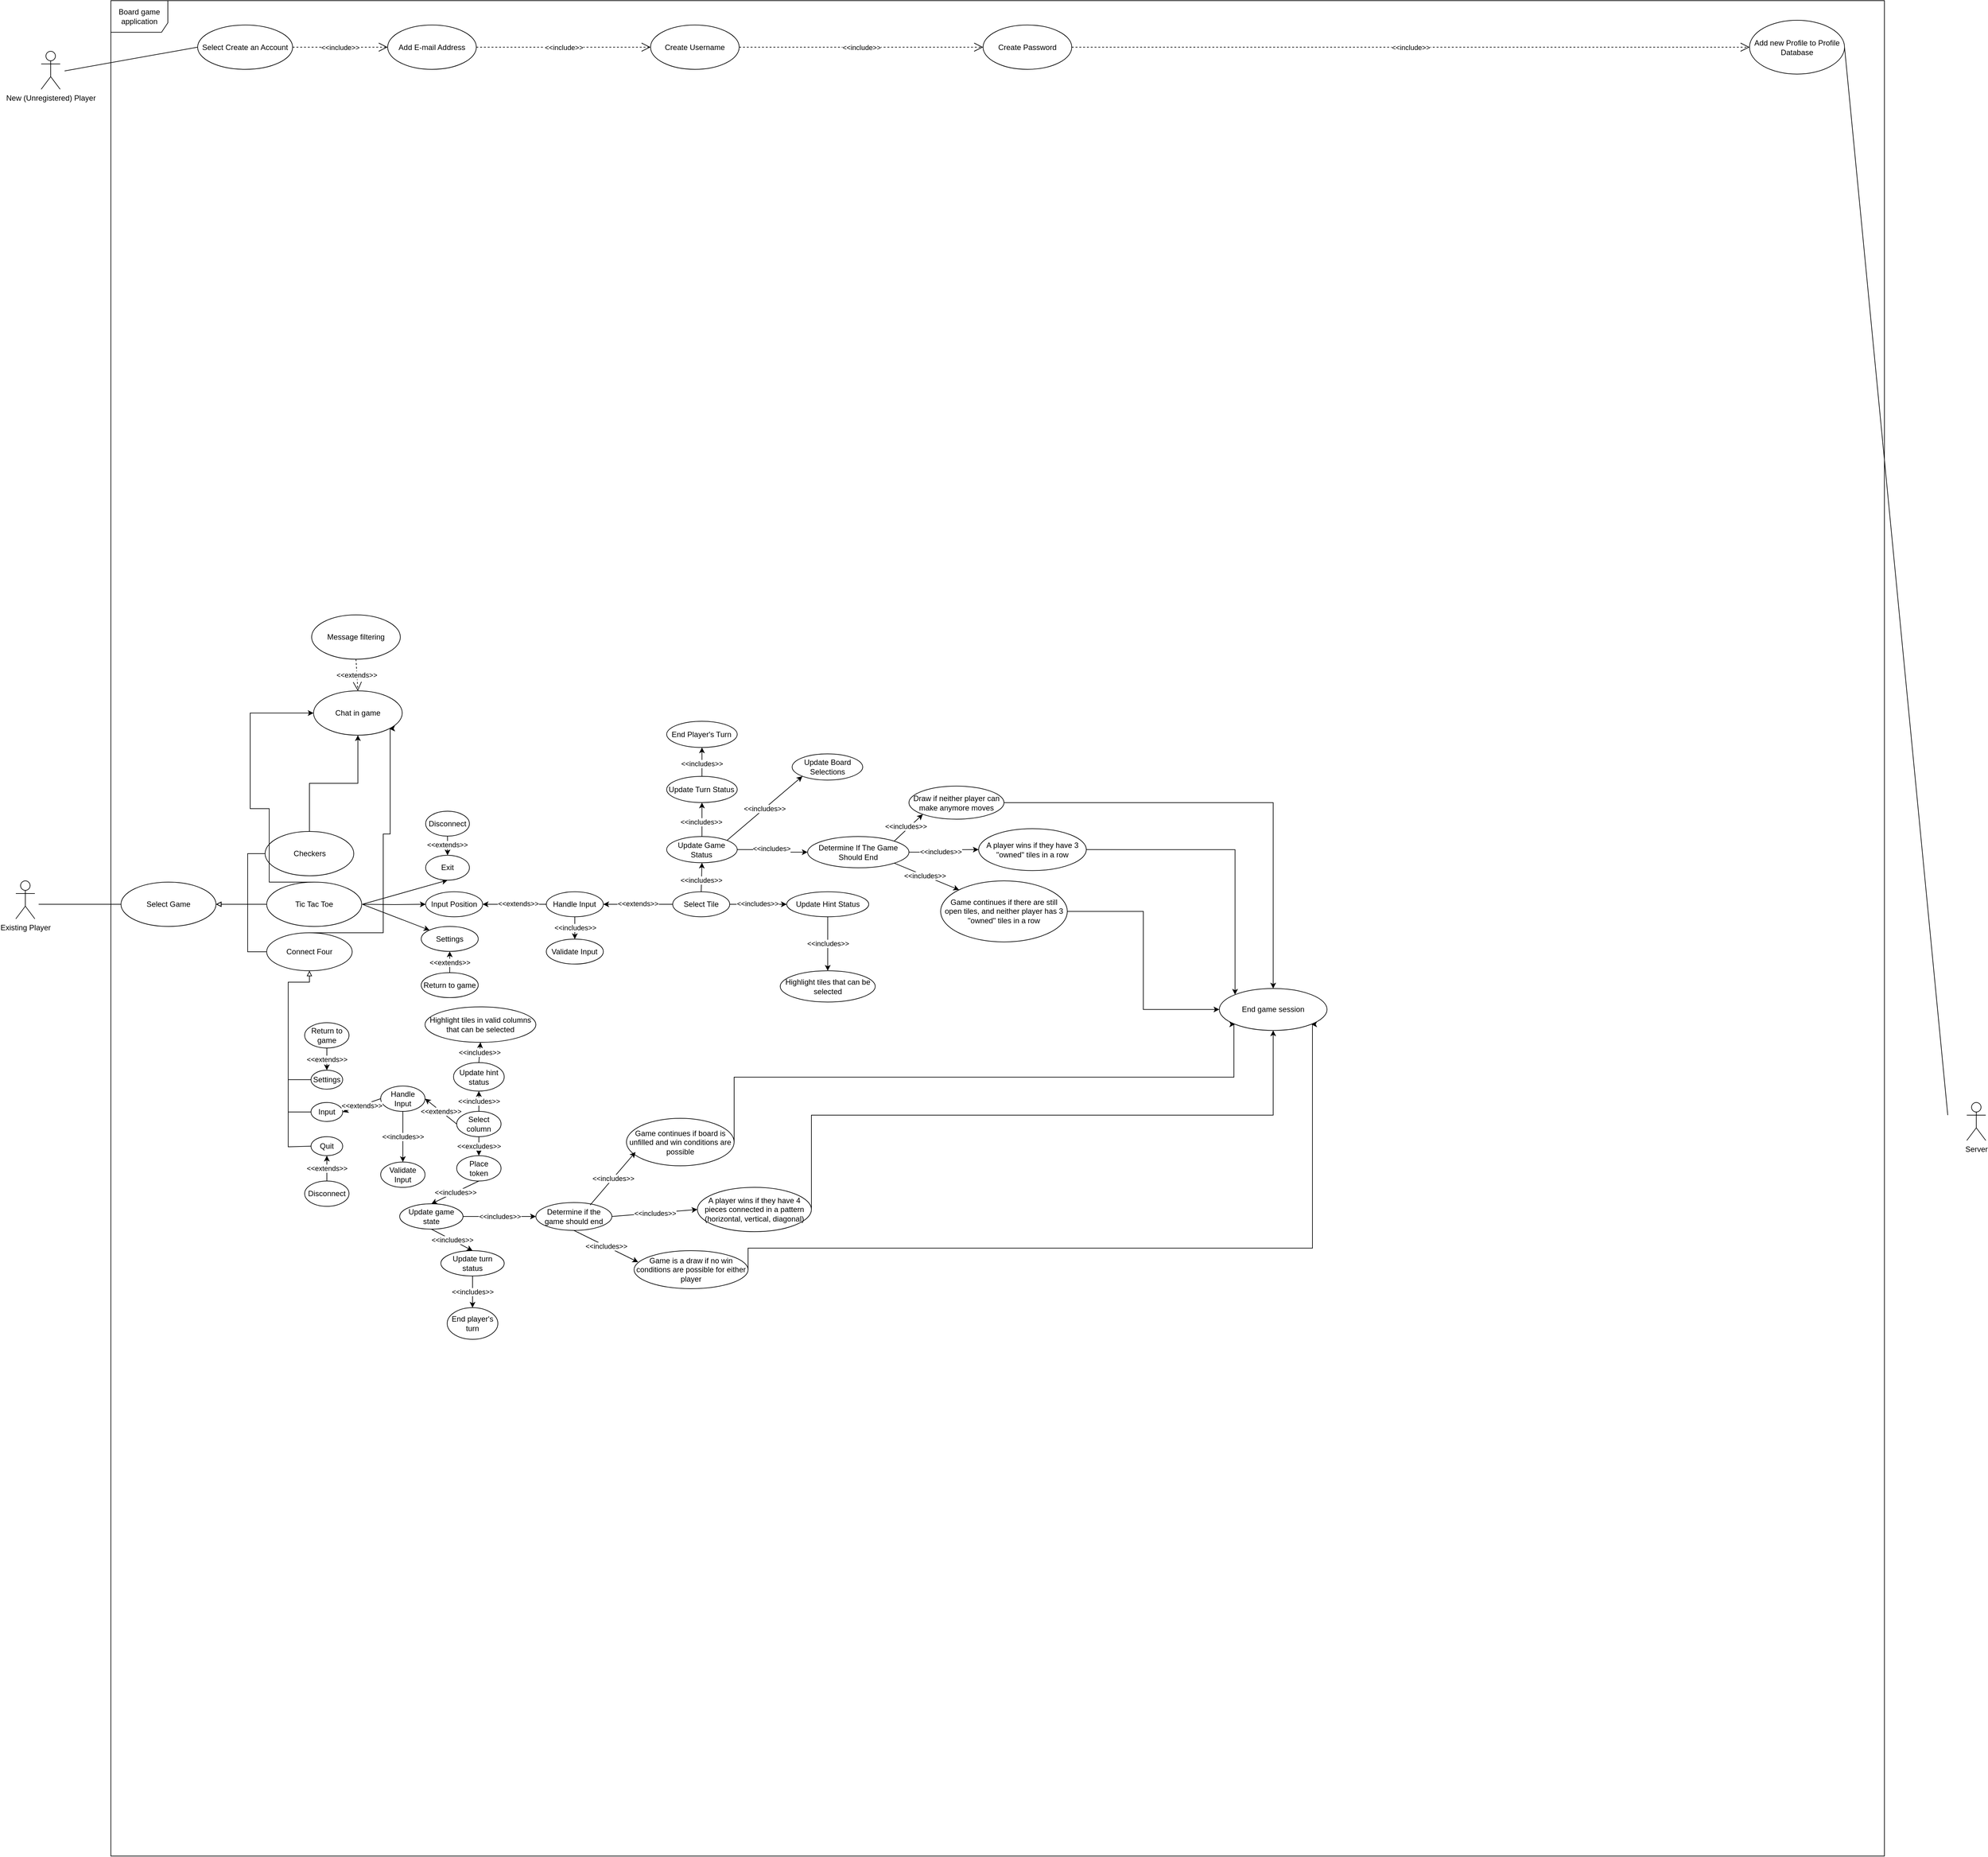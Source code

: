 <mxfile version="26.1.0">
  <diagram name="Page-1" id="kYGylHji6Wq-BecE1PAi">
    <mxGraphModel dx="1420" dy="2403" grid="1" gridSize="10" guides="1" tooltips="1" connect="1" arrows="1" fold="1" page="1" pageScale="1" pageWidth="850" pageHeight="1100" math="0" shadow="0">
      <root>
        <mxCell id="0" />
        <mxCell id="1" parent="0" />
        <mxCell id="ud8ChuTrlsNvuFz3QuCy-1" value="Board game application" style="shape=umlFrame;whiteSpace=wrap;html=1;pointerEvents=0;width=90;height=50;" vertex="1" parent="1">
          <mxGeometry x="270" y="-800" width="2800" height="2930" as="geometry" />
        </mxCell>
        <mxCell id="ud8ChuTrlsNvuFz3QuCy-2" value="Existing Player" style="shape=umlActor;verticalLabelPosition=bottom;verticalAlign=top;html=1;" vertex="1" parent="1">
          <mxGeometry x="120" y="590" width="30" height="60" as="geometry" />
        </mxCell>
        <mxCell id="ud8ChuTrlsNvuFz3QuCy-3" value="New (Unregistered) Player" style="shape=umlActor;verticalLabelPosition=bottom;verticalAlign=top;html=1;" vertex="1" parent="1">
          <mxGeometry x="160" y="-720" width="30" height="60" as="geometry" />
        </mxCell>
        <mxCell id="ud8ChuTrlsNvuFz3QuCy-10" value="Select Create an Account" style="ellipse;whiteSpace=wrap;html=1;" vertex="1" parent="1">
          <mxGeometry x="407" y="-761.5" width="150" height="70" as="geometry" />
        </mxCell>
        <mxCell id="ud8ChuTrlsNvuFz3QuCy-12" value="Create Username" style="ellipse;whiteSpace=wrap;html=1;" vertex="1" parent="1">
          <mxGeometry x="1122" y="-761.5" width="140" height="70" as="geometry" />
        </mxCell>
        <mxCell id="ud8ChuTrlsNvuFz3QuCy-16" value="Create Password" style="ellipse;whiteSpace=wrap;html=1;" vertex="1" parent="1">
          <mxGeometry x="1647" y="-761.5" width="140" height="70" as="geometry" />
        </mxCell>
        <mxCell id="ud8ChuTrlsNvuFz3QuCy-18" value="Add E-mail Address" style="ellipse;whiteSpace=wrap;html=1;" vertex="1" parent="1">
          <mxGeometry x="707" y="-761.5" width="140" height="70" as="geometry" />
        </mxCell>
        <mxCell id="ud8ChuTrlsNvuFz3QuCy-20" value="Add new Profile to Profile Database" style="ellipse;whiteSpace=wrap;html=1;" vertex="1" parent="1">
          <mxGeometry x="2857" y="-769" width="150" height="85" as="geometry" />
        </mxCell>
        <mxCell id="ud8ChuTrlsNvuFz3QuCy-22" value="Server" style="shape=umlActor;verticalLabelPosition=bottom;verticalAlign=top;html=1;" vertex="1" parent="1">
          <mxGeometry x="3200" y="940" width="30" height="60" as="geometry" />
        </mxCell>
        <mxCell id="ud8ChuTrlsNvuFz3QuCy-24" value="" style="endArrow=none;html=1;rounded=0;exitX=1;exitY=0.5;exitDx=0;exitDy=0;" edge="1" parent="1" source="ud8ChuTrlsNvuFz3QuCy-20">
          <mxGeometry width="50" height="50" relative="1" as="geometry">
            <mxPoint x="1490" y="310" as="sourcePoint" />
            <mxPoint x="3170" y="960" as="targetPoint" />
          </mxGeometry>
        </mxCell>
        <mxCell id="ud8ChuTrlsNvuFz3QuCy-25" value="&amp;lt;&amp;lt;include&amp;gt;&amp;gt;" style="endArrow=open;endSize=12;dashed=1;html=1;rounded=0;entryX=0;entryY=0.5;entryDx=0;entryDy=0;exitX=1;exitY=0.5;exitDx=0;exitDy=0;" edge="1" parent="1" source="ud8ChuTrlsNvuFz3QuCy-16" target="ud8ChuTrlsNvuFz3QuCy-20">
          <mxGeometry width="160" relative="1" as="geometry">
            <mxPoint x="1347" y="-499" as="sourcePoint" />
            <mxPoint x="1507" y="-499" as="targetPoint" />
          </mxGeometry>
        </mxCell>
        <mxCell id="ud8ChuTrlsNvuFz3QuCy-26" value="&amp;lt;&amp;lt;include&amp;gt;&amp;gt;" style="endArrow=open;endSize=12;dashed=1;html=1;rounded=0;entryX=0;entryY=0.5;entryDx=0;entryDy=0;exitX=1;exitY=0.5;exitDx=0;exitDy=0;" edge="1" parent="1" source="ud8ChuTrlsNvuFz3QuCy-12" target="ud8ChuTrlsNvuFz3QuCy-16">
          <mxGeometry width="160" relative="1" as="geometry">
            <mxPoint x="1188" y="-671" as="sourcePoint" />
            <mxPoint x="1597" y="-691" as="targetPoint" />
          </mxGeometry>
        </mxCell>
        <mxCell id="ud8ChuTrlsNvuFz3QuCy-27" value="&amp;lt;&amp;lt;include&amp;gt;&amp;gt;" style="endArrow=open;endSize=12;dashed=1;html=1;rounded=0;entryX=0;entryY=0.5;entryDx=0;entryDy=0;exitX=1;exitY=0.5;exitDx=0;exitDy=0;" edge="1" parent="1" source="ud8ChuTrlsNvuFz3QuCy-18" target="ud8ChuTrlsNvuFz3QuCy-12">
          <mxGeometry width="160" relative="1" as="geometry">
            <mxPoint x="946" y="-671" as="sourcePoint" />
            <mxPoint x="1048" y="-671" as="targetPoint" />
          </mxGeometry>
        </mxCell>
        <mxCell id="ud8ChuTrlsNvuFz3QuCy-28" value="&amp;lt;&amp;lt;include&amp;gt;&amp;gt;" style="endArrow=open;endSize=12;dashed=1;html=1;rounded=0;entryX=0;entryY=0.5;entryDx=0;entryDy=0;exitX=1;exitY=0.5;exitDx=0;exitDy=0;" edge="1" parent="1" source="ud8ChuTrlsNvuFz3QuCy-10" target="ud8ChuTrlsNvuFz3QuCy-18">
          <mxGeometry width="160" relative="1" as="geometry">
            <mxPoint x="956" y="-661" as="sourcePoint" />
            <mxPoint x="1058" y="-661" as="targetPoint" />
          </mxGeometry>
        </mxCell>
        <mxCell id="ud8ChuTrlsNvuFz3QuCy-29" value="" style="endArrow=none;html=1;rounded=0;entryX=0;entryY=0.5;entryDx=0;entryDy=0;" edge="1" parent="1" target="ud8ChuTrlsNvuFz3QuCy-10">
          <mxGeometry width="50" height="50" relative="1" as="geometry">
            <mxPoint x="197" y="-689" as="sourcePoint" />
            <mxPoint x="767" y="-499" as="targetPoint" />
          </mxGeometry>
        </mxCell>
        <mxCell id="ud8ChuTrlsNvuFz3QuCy-32" style="rounded=0;orthogonalLoop=1;jettySize=auto;html=1;entryX=0;entryY=0.5;entryDx=0;entryDy=0;endArrow=none;startFill=0;" edge="1" parent="1" target="ud8ChuTrlsNvuFz3QuCy-33">
          <mxGeometry relative="1" as="geometry">
            <mxPoint x="156" y="627" as="sourcePoint" />
          </mxGeometry>
        </mxCell>
        <mxCell id="ud8ChuTrlsNvuFz3QuCy-33" value="Select Game" style="ellipse;whiteSpace=wrap;html=1;" vertex="1" parent="1">
          <mxGeometry x="286" y="592" width="150" height="70" as="geometry" />
        </mxCell>
        <mxCell id="ud8ChuTrlsNvuFz3QuCy-158" value="" style="edgeStyle=orthogonalEdgeStyle;rounded=0;orthogonalLoop=1;jettySize=auto;html=1;" edge="1" parent="1" source="ud8ChuTrlsNvuFz3QuCy-34" target="ud8ChuTrlsNvuFz3QuCy-157">
          <mxGeometry relative="1" as="geometry" />
        </mxCell>
        <mxCell id="ud8ChuTrlsNvuFz3QuCy-34" value="Checkers" style="ellipse;whiteSpace=wrap;html=1;" vertex="1" parent="1">
          <mxGeometry x="513.5" y="512" width="140" height="70" as="geometry" />
        </mxCell>
        <mxCell id="ud8ChuTrlsNvuFz3QuCy-35" style="edgeStyle=orthogonalEdgeStyle;rounded=0;orthogonalLoop=1;jettySize=auto;html=1;endArrow=block;endFill=0;" edge="1" parent="1">
          <mxGeometry relative="1" as="geometry">
            <mxPoint x="436" y="627" as="targetPoint" />
            <mxPoint x="516" y="627" as="sourcePoint" />
          </mxGeometry>
        </mxCell>
        <mxCell id="ud8ChuTrlsNvuFz3QuCy-36" style="edgeStyle=orthogonalEdgeStyle;rounded=0;orthogonalLoop=1;jettySize=auto;html=1;entryX=1;entryY=0.5;entryDx=0;entryDy=0;endArrow=block;endFill=0;exitX=0;exitY=0.5;exitDx=0;exitDy=0;" edge="1" parent="1" source="ud8ChuTrlsNvuFz3QuCy-37">
          <mxGeometry relative="1" as="geometry">
            <Array as="points">
              <mxPoint x="486" y="702" />
              <mxPoint x="486" y="627" />
            </Array>
            <mxPoint x="436" y="627" as="targetPoint" />
          </mxGeometry>
        </mxCell>
        <mxCell id="ud8ChuTrlsNvuFz3QuCy-160" style="edgeStyle=orthogonalEdgeStyle;rounded=0;orthogonalLoop=1;jettySize=auto;html=1;exitX=0.5;exitY=0;exitDx=0;exitDy=0;entryX=1;entryY=1;entryDx=0;entryDy=0;" edge="1" parent="1" source="ud8ChuTrlsNvuFz3QuCy-37" target="ud8ChuTrlsNvuFz3QuCy-157">
          <mxGeometry relative="1" as="geometry">
            <Array as="points">
              <mxPoint x="700" y="672" />
              <mxPoint x="700" y="516" />
              <mxPoint x="711" y="516" />
            </Array>
          </mxGeometry>
        </mxCell>
        <mxCell id="ud8ChuTrlsNvuFz3QuCy-37" value="Connect Four" style="ellipse;whiteSpace=wrap;html=1;" vertex="1" parent="1">
          <mxGeometry x="516" y="672" width="135" height="60" as="geometry" />
        </mxCell>
        <mxCell id="ud8ChuTrlsNvuFz3QuCy-38" style="edgeStyle=orthogonalEdgeStyle;rounded=0;orthogonalLoop=1;jettySize=auto;html=1;exitX=0;exitY=0.5;exitDx=0;exitDy=0;entryX=1;entryY=0.5;entryDx=0;entryDy=0;endArrow=block;endFill=0;" edge="1" parent="1" source="ud8ChuTrlsNvuFz3QuCy-34" target="ud8ChuTrlsNvuFz3QuCy-33">
          <mxGeometry relative="1" as="geometry">
            <mxPoint x="661" y="572" as="sourcePoint" />
            <mxPoint x="436" y="627" as="targetPoint" />
            <Array as="points">
              <mxPoint x="486" y="547" />
              <mxPoint x="486" y="627" />
            </Array>
          </mxGeometry>
        </mxCell>
        <mxCell id="ud8ChuTrlsNvuFz3QuCy-159" style="edgeStyle=orthogonalEdgeStyle;rounded=0;orthogonalLoop=1;jettySize=auto;html=1;exitX=0.5;exitY=0;exitDx=0;exitDy=0;entryX=0;entryY=0.5;entryDx=0;entryDy=0;" edge="1" parent="1" source="ud8ChuTrlsNvuFz3QuCy-39" target="ud8ChuTrlsNvuFz3QuCy-157">
          <mxGeometry relative="1" as="geometry">
            <Array as="points">
              <mxPoint x="520" y="592" />
              <mxPoint x="520" y="476" />
              <mxPoint x="490" y="476" />
              <mxPoint x="490" y="325" />
            </Array>
          </mxGeometry>
        </mxCell>
        <mxCell id="ud8ChuTrlsNvuFz3QuCy-39" value="Tic Tac Toe" style="ellipse;whiteSpace=wrap;html=1;" vertex="1" parent="1">
          <mxGeometry x="516" y="592" width="150" height="70" as="geometry" />
        </mxCell>
        <mxCell id="ud8ChuTrlsNvuFz3QuCy-40" style="rounded=0;orthogonalLoop=1;jettySize=auto;html=1;entryX=0.5;entryY=1;entryDx=0;entryDy=0;" edge="1" parent="1" target="ud8ChuTrlsNvuFz3QuCy-42">
          <mxGeometry relative="1" as="geometry">
            <mxPoint x="667" y="627" as="sourcePoint" />
          </mxGeometry>
        </mxCell>
        <mxCell id="ud8ChuTrlsNvuFz3QuCy-41" value="" style="group" vertex="1" connectable="0" parent="1">
          <mxGeometry x="767" y="459" width="69.07" height="130" as="geometry" />
        </mxCell>
        <mxCell id="ud8ChuTrlsNvuFz3QuCy-42" value="Exit" style="ellipse;whiteSpace=wrap;html=1;" vertex="1" parent="ud8ChuTrlsNvuFz3QuCy-41">
          <mxGeometry y="90.606" width="69.07" height="39.394" as="geometry" />
        </mxCell>
        <mxCell id="ud8ChuTrlsNvuFz3QuCy-43" value="Disconnect" style="ellipse;whiteSpace=wrap;html=1;" vertex="1" parent="ud8ChuTrlsNvuFz3QuCy-41">
          <mxGeometry y="21" width="69.07" height="39.394" as="geometry" />
        </mxCell>
        <mxCell id="ud8ChuTrlsNvuFz3QuCy-44" style="edgeStyle=orthogonalEdgeStyle;rounded=0;orthogonalLoop=1;jettySize=auto;html=1;exitX=0.5;exitY=1;exitDx=0;exitDy=0;entryX=0.5;entryY=0;entryDx=0;entryDy=0;" edge="1" parent="ud8ChuTrlsNvuFz3QuCy-41" source="ud8ChuTrlsNvuFz3QuCy-43" target="ud8ChuTrlsNvuFz3QuCy-42">
          <mxGeometry relative="1" as="geometry" />
        </mxCell>
        <mxCell id="ud8ChuTrlsNvuFz3QuCy-45" value="&amp;lt;&amp;lt;extends&amp;gt;&amp;gt;" style="edgeLabel;html=1;align=center;verticalAlign=middle;resizable=0;points=[];" vertex="1" connectable="0" parent="ud8ChuTrlsNvuFz3QuCy-44">
          <mxGeometry x="-0.101" y="-1" relative="1" as="geometry">
            <mxPoint as="offset" />
          </mxGeometry>
        </mxCell>
        <mxCell id="ud8ChuTrlsNvuFz3QuCy-46" value="Input Position" style="ellipse;whiteSpace=wrap;html=1;" vertex="1" parent="1">
          <mxGeometry x="767" y="607.3" width="90" height="39.39" as="geometry" />
        </mxCell>
        <mxCell id="ud8ChuTrlsNvuFz3QuCy-47" value="" style="edgeStyle=orthogonalEdgeStyle;rounded=0;orthogonalLoop=1;jettySize=auto;html=1;exitX=0;exitY=0.5;exitDx=0;exitDy=0;entryX=1;entryY=0.5;entryDx=0;entryDy=0;" edge="1" parent="1" source="ud8ChuTrlsNvuFz3QuCy-51" target="ud8ChuTrlsNvuFz3QuCy-46">
          <mxGeometry relative="1" as="geometry" />
        </mxCell>
        <mxCell id="ud8ChuTrlsNvuFz3QuCy-48" value="&amp;lt;&amp;lt;extends&amp;gt;&amp;gt;" style="edgeLabel;html=1;align=center;verticalAlign=middle;resizable=0;points=[];" vertex="1" connectable="0" parent="ud8ChuTrlsNvuFz3QuCy-47">
          <mxGeometry x="-0.106" y="1" relative="1" as="geometry">
            <mxPoint y="-2" as="offset" />
          </mxGeometry>
        </mxCell>
        <mxCell id="ud8ChuTrlsNvuFz3QuCy-49" style="edgeStyle=orthogonalEdgeStyle;rounded=0;orthogonalLoop=1;jettySize=auto;html=1;exitX=0.5;exitY=1;exitDx=0;exitDy=0;entryX=0.5;entryY=0;entryDx=0;entryDy=0;" edge="1" parent="1" source="ud8ChuTrlsNvuFz3QuCy-51" target="ud8ChuTrlsNvuFz3QuCy-52">
          <mxGeometry relative="1" as="geometry" />
        </mxCell>
        <mxCell id="ud8ChuTrlsNvuFz3QuCy-50" value="&amp;lt;&amp;lt;includes&amp;gt;&amp;gt;" style="edgeLabel;html=1;align=center;verticalAlign=middle;resizable=0;points=[];" vertex="1" connectable="0" parent="ud8ChuTrlsNvuFz3QuCy-49">
          <mxGeometry x="-0.043" relative="1" as="geometry">
            <mxPoint as="offset" />
          </mxGeometry>
        </mxCell>
        <mxCell id="ud8ChuTrlsNvuFz3QuCy-51" value="Handle Input" style="ellipse;whiteSpace=wrap;html=1;" vertex="1" parent="1">
          <mxGeometry x="957.47" y="607.3" width="90" height="39.39" as="geometry" />
        </mxCell>
        <mxCell id="ud8ChuTrlsNvuFz3QuCy-52" value="Validate Input" style="ellipse;whiteSpace=wrap;html=1;" vertex="1" parent="1">
          <mxGeometry x="957.47" y="682" width="90" height="39.39" as="geometry" />
        </mxCell>
        <mxCell id="ud8ChuTrlsNvuFz3QuCy-53" style="edgeStyle=orthogonalEdgeStyle;rounded=0;orthogonalLoop=1;jettySize=auto;html=1;entryX=0;entryY=0.5;entryDx=0;entryDy=0;" edge="1" parent="1" target="ud8ChuTrlsNvuFz3QuCy-46">
          <mxGeometry relative="1" as="geometry">
            <mxPoint x="667" y="627" as="sourcePoint" />
          </mxGeometry>
        </mxCell>
        <mxCell id="ud8ChuTrlsNvuFz3QuCy-54" value="Settings" style="ellipse;whiteSpace=wrap;html=1;" vertex="1" parent="1">
          <mxGeometry x="760" y="662" width="90" height="39.39" as="geometry" />
        </mxCell>
        <mxCell id="ud8ChuTrlsNvuFz3QuCy-55" style="edgeStyle=orthogonalEdgeStyle;rounded=0;orthogonalLoop=1;jettySize=auto;html=1;exitX=0.5;exitY=0;exitDx=0;exitDy=0;entryX=0.5;entryY=1;entryDx=0;entryDy=0;" edge="1" parent="1" source="ud8ChuTrlsNvuFz3QuCy-57" target="ud8ChuTrlsNvuFz3QuCy-54">
          <mxGeometry relative="1" as="geometry" />
        </mxCell>
        <mxCell id="ud8ChuTrlsNvuFz3QuCy-56" value="&amp;lt;&amp;lt;extends&amp;gt;&amp;gt;" style="edgeLabel;html=1;align=center;verticalAlign=middle;resizable=0;points=[];" vertex="1" connectable="0" parent="ud8ChuTrlsNvuFz3QuCy-55">
          <mxGeometry x="-0.045" relative="1" as="geometry">
            <mxPoint as="offset" />
          </mxGeometry>
        </mxCell>
        <mxCell id="ud8ChuTrlsNvuFz3QuCy-57" value="Return to game" style="ellipse;whiteSpace=wrap;html=1;" vertex="1" parent="1">
          <mxGeometry x="760" y="735" width="90" height="39.39" as="geometry" />
        </mxCell>
        <mxCell id="ud8ChuTrlsNvuFz3QuCy-58" style="rounded=0;orthogonalLoop=1;jettySize=auto;html=1;entryX=0;entryY=0;entryDx=0;entryDy=0;" edge="1" parent="1" target="ud8ChuTrlsNvuFz3QuCy-54">
          <mxGeometry relative="1" as="geometry">
            <mxPoint x="667" y="627" as="sourcePoint" />
          </mxGeometry>
        </mxCell>
        <mxCell id="ud8ChuTrlsNvuFz3QuCy-59" style="rounded=0;orthogonalLoop=1;jettySize=auto;html=1;exitX=0;exitY=0.5;exitDx=0;exitDy=0;entryX=1;entryY=0.5;entryDx=0;entryDy=0;" edge="1" parent="1" source="ud8ChuTrlsNvuFz3QuCy-65" target="ud8ChuTrlsNvuFz3QuCy-51">
          <mxGeometry relative="1" as="geometry" />
        </mxCell>
        <mxCell id="ud8ChuTrlsNvuFz3QuCy-60" value="&amp;lt;&amp;lt;extends&amp;gt;&amp;gt;" style="edgeLabel;html=1;align=center;verticalAlign=middle;resizable=0;points=[];" vertex="1" connectable="0" parent="ud8ChuTrlsNvuFz3QuCy-59">
          <mxGeometry x="0.011" y="-1" relative="1" as="geometry">
            <mxPoint as="offset" />
          </mxGeometry>
        </mxCell>
        <mxCell id="ud8ChuTrlsNvuFz3QuCy-61" style="rounded=0;orthogonalLoop=1;jettySize=auto;html=1;entryX=0;entryY=0.5;entryDx=0;entryDy=0;exitX=1;exitY=0.5;exitDx=0;exitDy=0;" edge="1" parent="1" source="ud8ChuTrlsNvuFz3QuCy-65" target="ud8ChuTrlsNvuFz3QuCy-68">
          <mxGeometry relative="1" as="geometry">
            <mxPoint x="1174" y="613" as="sourcePoint" />
          </mxGeometry>
        </mxCell>
        <mxCell id="ud8ChuTrlsNvuFz3QuCy-62" value="&amp;lt;&amp;lt;includes&amp;gt;&amp;gt;" style="edgeLabel;html=1;align=center;verticalAlign=middle;resizable=0;points=[];" vertex="1" connectable="0" parent="ud8ChuTrlsNvuFz3QuCy-61">
          <mxGeometry x="-0.022" y="2" relative="1" as="geometry">
            <mxPoint y="1" as="offset" />
          </mxGeometry>
        </mxCell>
        <mxCell id="ud8ChuTrlsNvuFz3QuCy-63" style="rounded=0;orthogonalLoop=1;jettySize=auto;html=1;exitX=0.5;exitY=0;exitDx=0;exitDy=0;entryX=0.5;entryY=1;entryDx=0;entryDy=0;" edge="1" parent="1" source="ud8ChuTrlsNvuFz3QuCy-65" target="ud8ChuTrlsNvuFz3QuCy-79">
          <mxGeometry relative="1" as="geometry" />
        </mxCell>
        <mxCell id="ud8ChuTrlsNvuFz3QuCy-64" value="&amp;lt;&amp;lt;includes&amp;gt;&amp;gt;" style="edgeLabel;html=1;align=center;verticalAlign=middle;resizable=0;points=[];" vertex="1" connectable="0" parent="ud8ChuTrlsNvuFz3QuCy-63">
          <mxGeometry x="-0.204" y="1" relative="1" as="geometry">
            <mxPoint as="offset" />
          </mxGeometry>
        </mxCell>
        <mxCell id="ud8ChuTrlsNvuFz3QuCy-65" value="Select Tile" style="ellipse;whiteSpace=wrap;html=1;" vertex="1" parent="1">
          <mxGeometry x="1157" y="607.31" width="90" height="39.39" as="geometry" />
        </mxCell>
        <mxCell id="ud8ChuTrlsNvuFz3QuCy-66" style="edgeStyle=orthogonalEdgeStyle;rounded=0;orthogonalLoop=1;jettySize=auto;html=1;exitX=0.5;exitY=1;exitDx=0;exitDy=0;entryX=0.5;entryY=0;entryDx=0;entryDy=0;" edge="1" parent="1" source="ud8ChuTrlsNvuFz3QuCy-68" target="ud8ChuTrlsNvuFz3QuCy-69">
          <mxGeometry relative="1" as="geometry" />
        </mxCell>
        <mxCell id="ud8ChuTrlsNvuFz3QuCy-67" value="&amp;lt;&amp;lt;includes&amp;gt;&amp;gt;" style="edgeLabel;html=1;align=center;verticalAlign=middle;resizable=0;points=[];" vertex="1" connectable="0" parent="ud8ChuTrlsNvuFz3QuCy-66">
          <mxGeometry x="-0.019" relative="1" as="geometry">
            <mxPoint as="offset" />
          </mxGeometry>
        </mxCell>
        <mxCell id="ud8ChuTrlsNvuFz3QuCy-68" value="&lt;font&gt;Update Hint Status&lt;/font&gt;" style="ellipse;whiteSpace=wrap;html=1;" vertex="1" parent="1">
          <mxGeometry x="1337" y="607.31" width="129.53" height="39.39" as="geometry" />
        </mxCell>
        <mxCell id="ud8ChuTrlsNvuFz3QuCy-69" value="&lt;font&gt;Highlight tiles that can be selected&lt;/font&gt;" style="ellipse;whiteSpace=wrap;html=1;" vertex="1" parent="1">
          <mxGeometry x="1326.76" y="732" width="150" height="49.39" as="geometry" />
        </mxCell>
        <mxCell id="ud8ChuTrlsNvuFz3QuCy-70" style="edgeStyle=orthogonalEdgeStyle;rounded=0;orthogonalLoop=1;jettySize=auto;html=1;exitX=1;exitY=0.5;exitDx=0;exitDy=0;entryX=0;entryY=0.5;entryDx=0;entryDy=0;" edge="1" parent="1" source="ud8ChuTrlsNvuFz3QuCy-79" target="ud8ChuTrlsNvuFz3QuCy-78">
          <mxGeometry relative="1" as="geometry" />
        </mxCell>
        <mxCell id="ud8ChuTrlsNvuFz3QuCy-71" value="&amp;lt;&amp;lt;includes&amp;gt;" style="edgeLabel;html=1;align=center;verticalAlign=middle;resizable=0;points=[];" vertex="1" connectable="0" parent="ud8ChuTrlsNvuFz3QuCy-70">
          <mxGeometry x="-0.059" y="2" relative="1" as="geometry">
            <mxPoint as="offset" />
          </mxGeometry>
        </mxCell>
        <mxCell id="ud8ChuTrlsNvuFz3QuCy-72" style="rounded=0;orthogonalLoop=1;jettySize=auto;html=1;exitX=1;exitY=0;exitDx=0;exitDy=0;entryX=0;entryY=1;entryDx=0;entryDy=0;" edge="1" parent="1" source="ud8ChuTrlsNvuFz3QuCy-78" target="ud8ChuTrlsNvuFz3QuCy-88">
          <mxGeometry relative="1" as="geometry" />
        </mxCell>
        <mxCell id="ud8ChuTrlsNvuFz3QuCy-73" value="&amp;lt;&amp;lt;includes&amp;gt;&amp;gt;" style="edgeLabel;html=1;align=center;verticalAlign=middle;resizable=0;points=[];" vertex="1" connectable="0" parent="ud8ChuTrlsNvuFz3QuCy-72">
          <mxGeometry x="-0.046" y="5" relative="1" as="geometry">
            <mxPoint as="offset" />
          </mxGeometry>
        </mxCell>
        <mxCell id="ud8ChuTrlsNvuFz3QuCy-74" style="edgeStyle=orthogonalEdgeStyle;rounded=0;orthogonalLoop=1;jettySize=auto;html=1;exitX=1;exitY=0.5;exitDx=0;exitDy=0;entryX=0;entryY=0.5;entryDx=0;entryDy=0;" edge="1" parent="1" source="ud8ChuTrlsNvuFz3QuCy-78" target="ud8ChuTrlsNvuFz3QuCy-89">
          <mxGeometry relative="1" as="geometry" />
        </mxCell>
        <mxCell id="ud8ChuTrlsNvuFz3QuCy-75" value="&amp;lt;&amp;lt;includes&amp;gt;&amp;gt;" style="edgeLabel;html=1;align=center;verticalAlign=middle;resizable=0;points=[];" vertex="1" connectable="0" parent="ud8ChuTrlsNvuFz3QuCy-74">
          <mxGeometry x="-0.128" y="-1" relative="1" as="geometry">
            <mxPoint y="-2" as="offset" />
          </mxGeometry>
        </mxCell>
        <mxCell id="ud8ChuTrlsNvuFz3QuCy-76" style="rounded=0;orthogonalLoop=1;jettySize=auto;html=1;exitX=1;exitY=1;exitDx=0;exitDy=0;entryX=0;entryY=0;entryDx=0;entryDy=0;" edge="1" parent="1" source="ud8ChuTrlsNvuFz3QuCy-78" target="ud8ChuTrlsNvuFz3QuCy-90">
          <mxGeometry relative="1" as="geometry" />
        </mxCell>
        <mxCell id="ud8ChuTrlsNvuFz3QuCy-77" value="&amp;lt;&amp;lt;includes&amp;gt;&amp;gt;" style="edgeLabel;html=1;align=center;verticalAlign=middle;resizable=0;points=[];" vertex="1" connectable="0" parent="ud8ChuTrlsNvuFz3QuCy-76">
          <mxGeometry x="-0.064" relative="1" as="geometry">
            <mxPoint as="offset" />
          </mxGeometry>
        </mxCell>
        <mxCell id="ud8ChuTrlsNvuFz3QuCy-78" value="Determine If The Game Should End" style="ellipse;whiteSpace=wrap;html=1;" vertex="1" parent="1">
          <mxGeometry x="1370" y="520" width="160" height="49.39" as="geometry" />
        </mxCell>
        <mxCell id="ud8ChuTrlsNvuFz3QuCy-79" value="Update Game Status" style="ellipse;whiteSpace=wrap;html=1;" vertex="1" parent="1">
          <mxGeometry x="1147.47" y="520.004" width="111.431" height="41.366" as="geometry" />
        </mxCell>
        <mxCell id="ud8ChuTrlsNvuFz3QuCy-80" value="Update Turn Status" style="ellipse;whiteSpace=wrap;html=1;" vertex="1" parent="1">
          <mxGeometry x="1147.47" y="425.012" width="111.431" height="41.366" as="geometry" />
        </mxCell>
        <mxCell id="ud8ChuTrlsNvuFz3QuCy-81" value="Update Board Selections" style="ellipse;whiteSpace=wrap;html=1;" vertex="1" parent="1">
          <mxGeometry x="1345.569" y="389.508" width="111.431" height="41.366" as="geometry" />
        </mxCell>
        <mxCell id="ud8ChuTrlsNvuFz3QuCy-82" style="edgeStyle=orthogonalEdgeStyle;rounded=0;orthogonalLoop=1;jettySize=auto;html=1;exitX=0.5;exitY=0;exitDx=0;exitDy=0;entryX=0.5;entryY=1;entryDx=0;entryDy=0;" edge="1" parent="1" source="ud8ChuTrlsNvuFz3QuCy-79" target="ud8ChuTrlsNvuFz3QuCy-80">
          <mxGeometry relative="1" as="geometry" />
        </mxCell>
        <mxCell id="ud8ChuTrlsNvuFz3QuCy-83" value="&amp;lt;&amp;lt;includes&amp;gt;&amp;gt;" style="edgeLabel;html=1;align=center;verticalAlign=middle;resizable=0;points=[];" vertex="1" connectable="0" parent="ud8ChuTrlsNvuFz3QuCy-82">
          <mxGeometry x="-0.008" y="2" relative="1" as="geometry">
            <mxPoint x="1" y="3" as="offset" />
          </mxGeometry>
        </mxCell>
        <mxCell id="ud8ChuTrlsNvuFz3QuCy-84" style="edgeStyle=orthogonalEdgeStyle;rounded=0;orthogonalLoop=1;jettySize=auto;html=1;exitX=0.5;exitY=0;exitDx=0;exitDy=0;entryX=0.5;entryY=1;entryDx=0;entryDy=0;" edge="1" parent="1" source="ud8ChuTrlsNvuFz3QuCy-80" target="ud8ChuTrlsNvuFz3QuCy-91">
          <mxGeometry relative="1" as="geometry">
            <mxPoint x="1203.47" y="378" as="targetPoint" />
          </mxGeometry>
        </mxCell>
        <mxCell id="ud8ChuTrlsNvuFz3QuCy-85" value="&amp;lt;&amp;lt;includes&amp;gt;&amp;gt;" style="edgeLabel;html=1;align=center;verticalAlign=middle;resizable=0;points=[];" vertex="1" connectable="0" parent="ud8ChuTrlsNvuFz3QuCy-84">
          <mxGeometry x="0.133" relative="1" as="geometry">
            <mxPoint y="6" as="offset" />
          </mxGeometry>
        </mxCell>
        <mxCell id="ud8ChuTrlsNvuFz3QuCy-86" style="rounded=0;orthogonalLoop=1;jettySize=auto;html=1;exitX=1;exitY=0;exitDx=0;exitDy=0;entryX=0;entryY=1;entryDx=0;entryDy=0;" edge="1" parent="1" source="ud8ChuTrlsNvuFz3QuCy-79" target="ud8ChuTrlsNvuFz3QuCy-81">
          <mxGeometry relative="1" as="geometry" />
        </mxCell>
        <mxCell id="ud8ChuTrlsNvuFz3QuCy-87" value="&amp;lt;&amp;lt;includes&amp;gt;&amp;gt;" style="edgeLabel;html=1;align=center;verticalAlign=middle;resizable=0;points=[];" vertex="1" connectable="0" parent="ud8ChuTrlsNvuFz3QuCy-86">
          <mxGeometry x="0.0" relative="1" as="geometry">
            <mxPoint as="offset" />
          </mxGeometry>
        </mxCell>
        <mxCell id="ud8ChuTrlsNvuFz3QuCy-151" style="edgeStyle=orthogonalEdgeStyle;rounded=0;orthogonalLoop=1;jettySize=auto;html=1;exitX=1;exitY=0.5;exitDx=0;exitDy=0;entryX=0.5;entryY=0;entryDx=0;entryDy=0;" edge="1" parent="1" source="ud8ChuTrlsNvuFz3QuCy-88" target="ud8ChuTrlsNvuFz3QuCy-150">
          <mxGeometry relative="1" as="geometry" />
        </mxCell>
        <mxCell id="ud8ChuTrlsNvuFz3QuCy-88" value="Draw if neither player can make anymore moves" style="ellipse;whiteSpace=wrap;html=1;" vertex="1" parent="1">
          <mxGeometry x="1530" y="440.4" width="150" height="52.2" as="geometry" />
        </mxCell>
        <mxCell id="ud8ChuTrlsNvuFz3QuCy-152" style="edgeStyle=orthogonalEdgeStyle;rounded=0;orthogonalLoop=1;jettySize=auto;html=1;exitX=1;exitY=0.5;exitDx=0;exitDy=0;entryX=0;entryY=0;entryDx=0;entryDy=0;" edge="1" parent="1" source="ud8ChuTrlsNvuFz3QuCy-89" target="ud8ChuTrlsNvuFz3QuCy-150">
          <mxGeometry relative="1" as="geometry" />
        </mxCell>
        <mxCell id="ud8ChuTrlsNvuFz3QuCy-89" value="A player wins if they have 3 &quot;owned&quot; tiles in a row" style="ellipse;whiteSpace=wrap;html=1;" vertex="1" parent="1">
          <mxGeometry x="1640" y="507.58" width="170" height="66.21" as="geometry" />
        </mxCell>
        <mxCell id="ud8ChuTrlsNvuFz3QuCy-153" style="edgeStyle=orthogonalEdgeStyle;rounded=0;orthogonalLoop=1;jettySize=auto;html=1;exitX=1;exitY=0.5;exitDx=0;exitDy=0;entryX=0;entryY=0.5;entryDx=0;entryDy=0;" edge="1" parent="1" source="ud8ChuTrlsNvuFz3QuCy-90" target="ud8ChuTrlsNvuFz3QuCy-150">
          <mxGeometry relative="1" as="geometry" />
        </mxCell>
        <mxCell id="ud8ChuTrlsNvuFz3QuCy-90" value="Game continues if there are still open tiles, and neither player has 3 &quot;owned&quot; tiles in a row" style="ellipse;whiteSpace=wrap;html=1;" vertex="1" parent="1">
          <mxGeometry x="1580" y="590" width="200" height="96.52" as="geometry" />
        </mxCell>
        <mxCell id="ud8ChuTrlsNvuFz3QuCy-91" value="End Player&#39;s Turn" style="ellipse;whiteSpace=wrap;html=1;" vertex="1" parent="1">
          <mxGeometry x="1147.47" y="338" width="111.431" height="41.366" as="geometry" />
        </mxCell>
        <mxCell id="ud8ChuTrlsNvuFz3QuCy-96" value="Quit" style="ellipse;whiteSpace=wrap;html=1;" vertex="1" parent="1">
          <mxGeometry x="586" y="994" width="50" height="30" as="geometry" />
        </mxCell>
        <mxCell id="ud8ChuTrlsNvuFz3QuCy-97" value="Settings" style="ellipse;whiteSpace=wrap;html=1;" vertex="1" parent="1">
          <mxGeometry x="586" y="889" width="50" height="30" as="geometry" />
        </mxCell>
        <mxCell id="ud8ChuTrlsNvuFz3QuCy-98" value="Input" style="ellipse;whiteSpace=wrap;html=1;" vertex="1" parent="1">
          <mxGeometry x="586" y="940" width="50" height="30" as="geometry" />
        </mxCell>
        <mxCell id="ud8ChuTrlsNvuFz3QuCy-99" value="Disconnect" style="ellipse;whiteSpace=wrap;html=1;" vertex="1" parent="1">
          <mxGeometry x="576" y="1064" width="70" height="40" as="geometry" />
        </mxCell>
        <mxCell id="ud8ChuTrlsNvuFz3QuCy-100" value="Handle&lt;br&gt;Input" style="ellipse;whiteSpace=wrap;html=1;" vertex="1" parent="1">
          <mxGeometry x="696" y="914" width="70" height="40" as="geometry" />
        </mxCell>
        <mxCell id="ud8ChuTrlsNvuFz3QuCy-101" value="Validate&lt;br&gt;Input" style="ellipse;whiteSpace=wrap;html=1;" vertex="1" parent="1">
          <mxGeometry x="696" y="1034" width="70" height="40" as="geometry" />
        </mxCell>
        <mxCell id="ud8ChuTrlsNvuFz3QuCy-102" value="Select column" style="ellipse;whiteSpace=wrap;html=1;" vertex="1" parent="1">
          <mxGeometry x="816" y="954" width="70" height="40" as="geometry" />
        </mxCell>
        <mxCell id="ud8ChuTrlsNvuFz3QuCy-103" value="Place &lt;br&gt;token" style="ellipse;whiteSpace=wrap;html=1;" vertex="1" parent="1">
          <mxGeometry x="816" y="1024" width="70" height="40" as="geometry" />
        </mxCell>
        <mxCell id="ud8ChuTrlsNvuFz3QuCy-104" value="Update game state" style="ellipse;whiteSpace=wrap;html=1;" vertex="1" parent="1">
          <mxGeometry x="726" y="1100" width="100" height="40" as="geometry" />
        </mxCell>
        <mxCell id="ud8ChuTrlsNvuFz3QuCy-105" value="Update turn status" style="ellipse;whiteSpace=wrap;html=1;" vertex="1" parent="1">
          <mxGeometry x="791" y="1174" width="100" height="40" as="geometry" />
        </mxCell>
        <mxCell id="ud8ChuTrlsNvuFz3QuCy-106" value="End player&#39;s turn" style="ellipse;whiteSpace=wrap;html=1;" vertex="1" parent="1">
          <mxGeometry x="801" y="1264" width="80" height="50" as="geometry" />
        </mxCell>
        <mxCell id="ud8ChuTrlsNvuFz3QuCy-107" value="Update hint status" style="ellipse;whiteSpace=wrap;html=1;" vertex="1" parent="1">
          <mxGeometry x="811" y="877" width="80" height="45" as="geometry" />
        </mxCell>
        <mxCell id="ud8ChuTrlsNvuFz3QuCy-108" value="Highlight tiles in valid columns that can be selected" style="ellipse;whiteSpace=wrap;html=1;" vertex="1" parent="1">
          <mxGeometry x="766" y="789" width="175" height="56" as="geometry" />
        </mxCell>
        <mxCell id="ud8ChuTrlsNvuFz3QuCy-109" value="Determine if the game should end" style="ellipse;whiteSpace=wrap;html=1;" vertex="1" parent="1">
          <mxGeometry x="941" y="1098" width="120" height="44" as="geometry" />
        </mxCell>
        <mxCell id="ud8ChuTrlsNvuFz3QuCy-154" style="edgeStyle=orthogonalEdgeStyle;rounded=0;orthogonalLoop=1;jettySize=auto;html=1;exitX=1;exitY=0.5;exitDx=0;exitDy=0;entryX=0;entryY=1;entryDx=0;entryDy=0;" edge="1" parent="1" source="ud8ChuTrlsNvuFz3QuCy-110" target="ud8ChuTrlsNvuFz3QuCy-150">
          <mxGeometry relative="1" as="geometry">
            <Array as="points">
              <mxPoint x="1254" y="900" />
              <mxPoint x="2043" y="900" />
            </Array>
          </mxGeometry>
        </mxCell>
        <mxCell id="ud8ChuTrlsNvuFz3QuCy-110" value="Game continues if board is unfilled and win conditions are possible" style="ellipse;whiteSpace=wrap;html=1;" vertex="1" parent="1">
          <mxGeometry x="1084" y="965" width="170" height="75" as="geometry" />
        </mxCell>
        <mxCell id="ud8ChuTrlsNvuFz3QuCy-155" style="edgeStyle=orthogonalEdgeStyle;rounded=0;orthogonalLoop=1;jettySize=auto;html=1;exitX=1;exitY=0.5;exitDx=0;exitDy=0;entryX=0.5;entryY=1;entryDx=0;entryDy=0;" edge="1" parent="1" source="ud8ChuTrlsNvuFz3QuCy-111" target="ud8ChuTrlsNvuFz3QuCy-150">
          <mxGeometry relative="1" as="geometry">
            <Array as="points">
              <mxPoint x="1376" y="960" />
              <mxPoint x="2105" y="960" />
            </Array>
          </mxGeometry>
        </mxCell>
        <mxCell id="ud8ChuTrlsNvuFz3QuCy-111" value="A player wins if they have 4 pieces connected in a pattern (horizontal, vertical, diagonal)" style="ellipse;whiteSpace=wrap;html=1;" vertex="1" parent="1">
          <mxGeometry x="1196" y="1074" width="180" height="70" as="geometry" />
        </mxCell>
        <mxCell id="ud8ChuTrlsNvuFz3QuCy-156" style="edgeStyle=orthogonalEdgeStyle;rounded=0;orthogonalLoop=1;jettySize=auto;html=1;exitX=1;exitY=0.5;exitDx=0;exitDy=0;entryX=1;entryY=1;entryDx=0;entryDy=0;" edge="1" parent="1" source="ud8ChuTrlsNvuFz3QuCy-112" target="ud8ChuTrlsNvuFz3QuCy-150">
          <mxGeometry relative="1" as="geometry">
            <Array as="points">
              <mxPoint x="1276" y="1170" />
              <mxPoint x="2167" y="1170" />
            </Array>
          </mxGeometry>
        </mxCell>
        <mxCell id="ud8ChuTrlsNvuFz3QuCy-112" value="Game is a draw if no win conditions are possible for either player" style="ellipse;whiteSpace=wrap;html=1;" vertex="1" parent="1">
          <mxGeometry x="1096" y="1174" width="180" height="60" as="geometry" />
        </mxCell>
        <mxCell id="ud8ChuTrlsNvuFz3QuCy-113" value="" style="endArrow=classic;html=1;rounded=0;exitX=0.714;exitY=0.089;exitDx=0;exitDy=0;exitPerimeter=0;entryX=0.084;entryY=0.71;entryDx=0;entryDy=0;entryPerimeter=0;" edge="1" parent="1" source="ud8ChuTrlsNvuFz3QuCy-109" target="ud8ChuTrlsNvuFz3QuCy-110">
          <mxGeometry relative="1" as="geometry">
            <mxPoint x="1096" y="1104" as="sourcePoint" />
            <mxPoint x="1196" y="1104" as="targetPoint" />
          </mxGeometry>
        </mxCell>
        <mxCell id="ud8ChuTrlsNvuFz3QuCy-114" value="&amp;lt;&amp;lt;includes&amp;gt;&amp;gt;" style="edgeLabel;resizable=0;html=1;;align=center;verticalAlign=middle;" connectable="0" vertex="1" parent="ud8ChuTrlsNvuFz3QuCy-113">
          <mxGeometry relative="1" as="geometry" />
        </mxCell>
        <mxCell id="ud8ChuTrlsNvuFz3QuCy-115" value="" style="endArrow=classic;html=1;rounded=0;exitX=1;exitY=0.5;exitDx=0;exitDy=0;entryX=0;entryY=0.5;entryDx=0;entryDy=0;" edge="1" parent="1" source="ud8ChuTrlsNvuFz3QuCy-109" target="ud8ChuTrlsNvuFz3QuCy-111">
          <mxGeometry relative="1" as="geometry">
            <mxPoint x="1047" y="1110" as="sourcePoint" />
            <mxPoint x="1103" y="1031" as="targetPoint" />
          </mxGeometry>
        </mxCell>
        <mxCell id="ud8ChuTrlsNvuFz3QuCy-116" value="&amp;lt;&amp;lt;includes&amp;gt;&amp;gt;" style="edgeLabel;resizable=0;html=1;;align=center;verticalAlign=middle;" connectable="0" vertex="1" parent="ud8ChuTrlsNvuFz3QuCy-115">
          <mxGeometry relative="1" as="geometry" />
        </mxCell>
        <mxCell id="ud8ChuTrlsNvuFz3QuCy-117" value="" style="endArrow=classic;html=1;rounded=0;exitX=0.5;exitY=1;exitDx=0;exitDy=0;entryX=0.036;entryY=0.301;entryDx=0;entryDy=0;entryPerimeter=0;" edge="1" parent="1" source="ud8ChuTrlsNvuFz3QuCy-109" target="ud8ChuTrlsNvuFz3QuCy-112">
          <mxGeometry relative="1" as="geometry">
            <mxPoint x="1047" y="1110" as="sourcePoint" />
            <mxPoint x="1103" y="1031" as="targetPoint" />
          </mxGeometry>
        </mxCell>
        <mxCell id="ud8ChuTrlsNvuFz3QuCy-118" value="&amp;lt;&amp;lt;includes&amp;gt;&amp;gt;" style="edgeLabel;resizable=0;html=1;;align=center;verticalAlign=middle;" connectable="0" vertex="1" parent="ud8ChuTrlsNvuFz3QuCy-117">
          <mxGeometry relative="1" as="geometry" />
        </mxCell>
        <mxCell id="ud8ChuTrlsNvuFz3QuCy-119" value="" style="endArrow=classic;html=1;rounded=0;exitX=1;exitY=0.5;exitDx=0;exitDy=0;entryX=0;entryY=0.5;entryDx=0;entryDy=0;" edge="1" parent="1" source="ud8ChuTrlsNvuFz3QuCy-104" target="ud8ChuTrlsNvuFz3QuCy-109">
          <mxGeometry relative="1" as="geometry">
            <mxPoint x="1081" y="1128" as="sourcePoint" />
            <mxPoint x="1181" y="1119" as="targetPoint" />
          </mxGeometry>
        </mxCell>
        <mxCell id="ud8ChuTrlsNvuFz3QuCy-120" value="&amp;lt;&amp;lt;includes&amp;gt;&amp;gt;" style="edgeLabel;resizable=0;html=1;;align=center;verticalAlign=middle;" connectable="0" vertex="1" parent="ud8ChuTrlsNvuFz3QuCy-119">
          <mxGeometry relative="1" as="geometry" />
        </mxCell>
        <mxCell id="ud8ChuTrlsNvuFz3QuCy-121" value="" style="endArrow=classic;html=1;rounded=0;exitX=0.5;exitY=1;exitDx=0;exitDy=0;entryX=0.5;entryY=0;entryDx=0;entryDy=0;" edge="1" parent="1" source="ud8ChuTrlsNvuFz3QuCy-103" target="ud8ChuTrlsNvuFz3QuCy-104">
          <mxGeometry relative="1" as="geometry">
            <mxPoint x="836" y="1130" as="sourcePoint" />
            <mxPoint x="961" y="1128" as="targetPoint" />
          </mxGeometry>
        </mxCell>
        <mxCell id="ud8ChuTrlsNvuFz3QuCy-122" value="&amp;lt;&amp;lt;includes&amp;gt;&amp;gt;" style="edgeLabel;resizable=0;html=1;;align=center;verticalAlign=middle;" connectable="0" vertex="1" parent="ud8ChuTrlsNvuFz3QuCy-121">
          <mxGeometry relative="1" as="geometry" />
        </mxCell>
        <mxCell id="ud8ChuTrlsNvuFz3QuCy-123" value="" style="endArrow=classic;html=1;rounded=0;exitX=0.5;exitY=1;exitDx=0;exitDy=0;entryX=0.5;entryY=0;entryDx=0;entryDy=0;" edge="1" parent="1" source="ud8ChuTrlsNvuFz3QuCy-102" target="ud8ChuTrlsNvuFz3QuCy-103">
          <mxGeometry relative="1" as="geometry">
            <mxPoint x="861" y="1074" as="sourcePoint" />
            <mxPoint x="786" y="1110" as="targetPoint" />
          </mxGeometry>
        </mxCell>
        <mxCell id="ud8ChuTrlsNvuFz3QuCy-124" value="&amp;lt;&amp;lt;excludes&amp;gt;&amp;gt;" style="edgeLabel;resizable=0;html=1;;align=center;verticalAlign=middle;" connectable="0" vertex="1" parent="ud8ChuTrlsNvuFz3QuCy-123">
          <mxGeometry relative="1" as="geometry" />
        </mxCell>
        <mxCell id="ud8ChuTrlsNvuFz3QuCy-125" value="" style="endArrow=classic;html=1;rounded=0;exitX=0.5;exitY=0;exitDx=0;exitDy=0;entryX=0.5;entryY=1;entryDx=0;entryDy=0;" edge="1" parent="1" source="ud8ChuTrlsNvuFz3QuCy-102" target="ud8ChuTrlsNvuFz3QuCy-107">
          <mxGeometry relative="1" as="geometry">
            <mxPoint x="861" y="1004" as="sourcePoint" />
            <mxPoint x="861" y="1034" as="targetPoint" />
          </mxGeometry>
        </mxCell>
        <mxCell id="ud8ChuTrlsNvuFz3QuCy-126" value="&amp;lt;&amp;lt;includes&amp;gt;&amp;gt;" style="edgeLabel;resizable=0;html=1;;align=center;verticalAlign=middle;" connectable="0" vertex="1" parent="ud8ChuTrlsNvuFz3QuCy-125">
          <mxGeometry relative="1" as="geometry" />
        </mxCell>
        <mxCell id="ud8ChuTrlsNvuFz3QuCy-127" value="" style="endArrow=classic;html=1;rounded=0;exitX=0.5;exitY=0;exitDx=0;exitDy=0;entryX=0.5;entryY=1;entryDx=0;entryDy=0;" edge="1" parent="1" source="ud8ChuTrlsNvuFz3QuCy-107" target="ud8ChuTrlsNvuFz3QuCy-108">
          <mxGeometry relative="1" as="geometry">
            <mxPoint x="861" y="964" as="sourcePoint" />
            <mxPoint x="861" y="934" as="targetPoint" />
          </mxGeometry>
        </mxCell>
        <mxCell id="ud8ChuTrlsNvuFz3QuCy-128" value="&amp;lt;&amp;lt;includes&amp;gt;&amp;gt;" style="edgeLabel;resizable=0;html=1;;align=center;verticalAlign=middle;" connectable="0" vertex="1" parent="ud8ChuTrlsNvuFz3QuCy-127">
          <mxGeometry relative="1" as="geometry" />
        </mxCell>
        <mxCell id="ud8ChuTrlsNvuFz3QuCy-129" value="" style="endArrow=classic;html=1;rounded=0;exitX=0.5;exitY=1;exitDx=0;exitDy=0;entryX=0.5;entryY=0;entryDx=0;entryDy=0;" edge="1" parent="1" source="ud8ChuTrlsNvuFz3QuCy-104" target="ud8ChuTrlsNvuFz3QuCy-105">
          <mxGeometry relative="1" as="geometry">
            <mxPoint x="861" y="1074" as="sourcePoint" />
            <mxPoint x="786" y="1110" as="targetPoint" />
          </mxGeometry>
        </mxCell>
        <mxCell id="ud8ChuTrlsNvuFz3QuCy-130" value="&amp;lt;&amp;lt;includes&amp;gt;&amp;gt;" style="edgeLabel;resizable=0;html=1;;align=center;verticalAlign=middle;" connectable="0" vertex="1" parent="ud8ChuTrlsNvuFz3QuCy-129">
          <mxGeometry relative="1" as="geometry" />
        </mxCell>
        <mxCell id="ud8ChuTrlsNvuFz3QuCy-131" value="" style="endArrow=classic;html=1;rounded=0;exitX=0.5;exitY=1;exitDx=0;exitDy=0;entryX=0.5;entryY=0;entryDx=0;entryDy=0;" edge="1" parent="1" source="ud8ChuTrlsNvuFz3QuCy-105" target="ud8ChuTrlsNvuFz3QuCy-106">
          <mxGeometry relative="1" as="geometry">
            <mxPoint x="786" y="1150" as="sourcePoint" />
            <mxPoint x="861" y="1184" as="targetPoint" />
          </mxGeometry>
        </mxCell>
        <mxCell id="ud8ChuTrlsNvuFz3QuCy-132" value="&amp;lt;&amp;lt;includes&amp;gt;&amp;gt;" style="edgeLabel;resizable=0;html=1;;align=center;verticalAlign=middle;" connectable="0" vertex="1" parent="ud8ChuTrlsNvuFz3QuCy-131">
          <mxGeometry relative="1" as="geometry" />
        </mxCell>
        <mxCell id="ud8ChuTrlsNvuFz3QuCy-133" value="" style="endArrow=classic;html=1;rounded=0;entryX=0.5;entryY=0;entryDx=0;entryDy=0;exitX=0.5;exitY=1;exitDx=0;exitDy=0;" edge="1" parent="1" source="ud8ChuTrlsNvuFz3QuCy-100" target="ud8ChuTrlsNvuFz3QuCy-101">
          <mxGeometry relative="1" as="geometry">
            <mxPoint x="861" y="1004" as="sourcePoint" />
            <mxPoint x="861" y="1034" as="targetPoint" />
          </mxGeometry>
        </mxCell>
        <mxCell id="ud8ChuTrlsNvuFz3QuCy-134" value="&amp;lt;&amp;lt;includes&amp;gt;&amp;gt;" style="edgeLabel;resizable=0;html=1;;align=center;verticalAlign=middle;" connectable="0" vertex="1" parent="ud8ChuTrlsNvuFz3QuCy-133">
          <mxGeometry relative="1" as="geometry" />
        </mxCell>
        <mxCell id="ud8ChuTrlsNvuFz3QuCy-135" value="" style="endArrow=classic;html=1;rounded=0;exitX=0;exitY=0.5;exitDx=0;exitDy=0;entryX=1;entryY=0.5;entryDx=0;entryDy=0;" edge="1" parent="1" source="ud8ChuTrlsNvuFz3QuCy-102" target="ud8ChuTrlsNvuFz3QuCy-100">
          <mxGeometry relative="1" as="geometry">
            <mxPoint x="871" y="1014" as="sourcePoint" />
            <mxPoint x="871" y="1044" as="targetPoint" />
          </mxGeometry>
        </mxCell>
        <mxCell id="ud8ChuTrlsNvuFz3QuCy-136" value="&amp;lt;&amp;lt;extends&amp;gt;&amp;gt;" style="edgeLabel;resizable=0;html=1;;align=center;verticalAlign=middle;" connectable="0" vertex="1" parent="ud8ChuTrlsNvuFz3QuCy-135">
          <mxGeometry relative="1" as="geometry" />
        </mxCell>
        <mxCell id="ud8ChuTrlsNvuFz3QuCy-137" value="" style="endArrow=classic;html=1;rounded=0;exitX=0;exitY=0.5;exitDx=0;exitDy=0;entryX=1;entryY=0.5;entryDx=0;entryDy=0;" edge="1" parent="1" source="ud8ChuTrlsNvuFz3QuCy-100" target="ud8ChuTrlsNvuFz3QuCy-98">
          <mxGeometry relative="1" as="geometry">
            <mxPoint x="826" y="984" as="sourcePoint" />
            <mxPoint x="776" y="944" as="targetPoint" />
          </mxGeometry>
        </mxCell>
        <mxCell id="ud8ChuTrlsNvuFz3QuCy-138" value="&amp;lt;&amp;lt;extends&amp;gt;&amp;gt;" style="edgeLabel;resizable=0;html=1;;align=center;verticalAlign=middle;" connectable="0" vertex="1" parent="ud8ChuTrlsNvuFz3QuCy-137">
          <mxGeometry relative="1" as="geometry" />
        </mxCell>
        <mxCell id="ud8ChuTrlsNvuFz3QuCy-139" value="Return to game" style="ellipse;whiteSpace=wrap;html=1;" vertex="1" parent="1">
          <mxGeometry x="576" y="814" width="70" height="40" as="geometry" />
        </mxCell>
        <mxCell id="ud8ChuTrlsNvuFz3QuCy-140" value="" style="endArrow=classic;html=1;rounded=0;exitX=0.5;exitY=1;exitDx=0;exitDy=0;entryX=0.5;entryY=0;entryDx=0;entryDy=0;" edge="1" parent="1" source="ud8ChuTrlsNvuFz3QuCy-139" target="ud8ChuTrlsNvuFz3QuCy-97">
          <mxGeometry relative="1" as="geometry">
            <mxPoint x="706" y="944" as="sourcePoint" />
            <mxPoint x="646" y="989" as="targetPoint" />
          </mxGeometry>
        </mxCell>
        <mxCell id="ud8ChuTrlsNvuFz3QuCy-141" value="&amp;lt;&amp;lt;extends&amp;gt;&amp;gt;" style="edgeLabel;resizable=0;html=1;;align=center;verticalAlign=middle;" connectable="0" vertex="1" parent="ud8ChuTrlsNvuFz3QuCy-140">
          <mxGeometry relative="1" as="geometry" />
        </mxCell>
        <mxCell id="ud8ChuTrlsNvuFz3QuCy-142" value="" style="endArrow=classic;html=1;rounded=0;exitX=0.5;exitY=0;exitDx=0;exitDy=0;entryX=0.5;entryY=1;entryDx=0;entryDy=0;" edge="1" parent="1" source="ud8ChuTrlsNvuFz3QuCy-99" target="ud8ChuTrlsNvuFz3QuCy-96">
          <mxGeometry relative="1" as="geometry">
            <mxPoint x="621" y="864" as="sourcePoint" />
            <mxPoint x="621" y="899" as="targetPoint" />
          </mxGeometry>
        </mxCell>
        <mxCell id="ud8ChuTrlsNvuFz3QuCy-143" value="&amp;lt;&amp;lt;extends&amp;gt;&amp;gt;" style="edgeLabel;resizable=0;html=1;;align=center;verticalAlign=middle;" connectable="0" vertex="1" parent="ud8ChuTrlsNvuFz3QuCy-142">
          <mxGeometry relative="1" as="geometry" />
        </mxCell>
        <mxCell id="ud8ChuTrlsNvuFz3QuCy-145" style="edgeStyle=orthogonalEdgeStyle;rounded=0;orthogonalLoop=1;jettySize=auto;html=1;endArrow=block;endFill=0;exitX=0;exitY=0.5;exitDx=0;exitDy=0;entryX=0.5;entryY=1;entryDx=0;entryDy=0;" edge="1" parent="1" source="ud8ChuTrlsNvuFz3QuCy-98" target="ud8ChuTrlsNvuFz3QuCy-37">
          <mxGeometry relative="1" as="geometry">
            <mxPoint x="450" y="935" as="targetPoint" />
            <mxPoint x="530" y="935" as="sourcePoint" />
            <Array as="points">
              <mxPoint x="550" y="955" />
              <mxPoint x="550" y="750" />
              <mxPoint x="584" y="750" />
            </Array>
          </mxGeometry>
        </mxCell>
        <mxCell id="ud8ChuTrlsNvuFz3QuCy-148" value="" style="endArrow=none;html=1;rounded=0;entryX=0;entryY=0.5;entryDx=0;entryDy=0;" edge="1" parent="1" target="ud8ChuTrlsNvuFz3QuCy-96">
          <mxGeometry width="50" height="50" relative="1" as="geometry">
            <mxPoint x="550" y="900" as="sourcePoint" />
            <mxPoint x="576" y="1002.14" as="targetPoint" />
            <Array as="points">
              <mxPoint x="550" y="1010" />
            </Array>
          </mxGeometry>
        </mxCell>
        <mxCell id="ud8ChuTrlsNvuFz3QuCy-149" value="" style="endArrow=none;html=1;rounded=0;entryX=0;entryY=0.5;entryDx=0;entryDy=0;" edge="1" parent="1">
          <mxGeometry width="50" height="50" relative="1" as="geometry">
            <mxPoint x="550" y="904" as="sourcePoint" />
            <mxPoint x="586" y="904" as="targetPoint" />
          </mxGeometry>
        </mxCell>
        <mxCell id="ud8ChuTrlsNvuFz3QuCy-150" value="End game session" style="ellipse;whiteSpace=wrap;html=1;" vertex="1" parent="1">
          <mxGeometry x="2020" y="760" width="170" height="66.21" as="geometry" />
        </mxCell>
        <mxCell id="ud8ChuTrlsNvuFz3QuCy-157" value="Chat in game" style="ellipse;whiteSpace=wrap;html=1;" vertex="1" parent="1">
          <mxGeometry x="590" y="290" width="140" height="70" as="geometry" />
        </mxCell>
        <mxCell id="ud8ChuTrlsNvuFz3QuCy-161" value="&amp;lt;&amp;lt;extends&amp;gt;&amp;gt;" style="endArrow=open;endSize=12;dashed=1;html=1;rounded=0;entryX=0.5;entryY=0;entryDx=0;entryDy=0;exitX=0.5;exitY=1;exitDx=0;exitDy=0;" edge="1" parent="1" source="ud8ChuTrlsNvuFz3QuCy-162" target="ud8ChuTrlsNvuFz3QuCy-157">
          <mxGeometry width="160" relative="1" as="geometry">
            <mxPoint x="1150" y="680" as="sourcePoint" />
            <mxPoint x="1310" y="680" as="targetPoint" />
          </mxGeometry>
        </mxCell>
        <mxCell id="ud8ChuTrlsNvuFz3QuCy-162" value="Message filtering" style="ellipse;whiteSpace=wrap;html=1;" vertex="1" parent="1">
          <mxGeometry x="587" y="170" width="140" height="70" as="geometry" />
        </mxCell>
      </root>
    </mxGraphModel>
  </diagram>
</mxfile>
